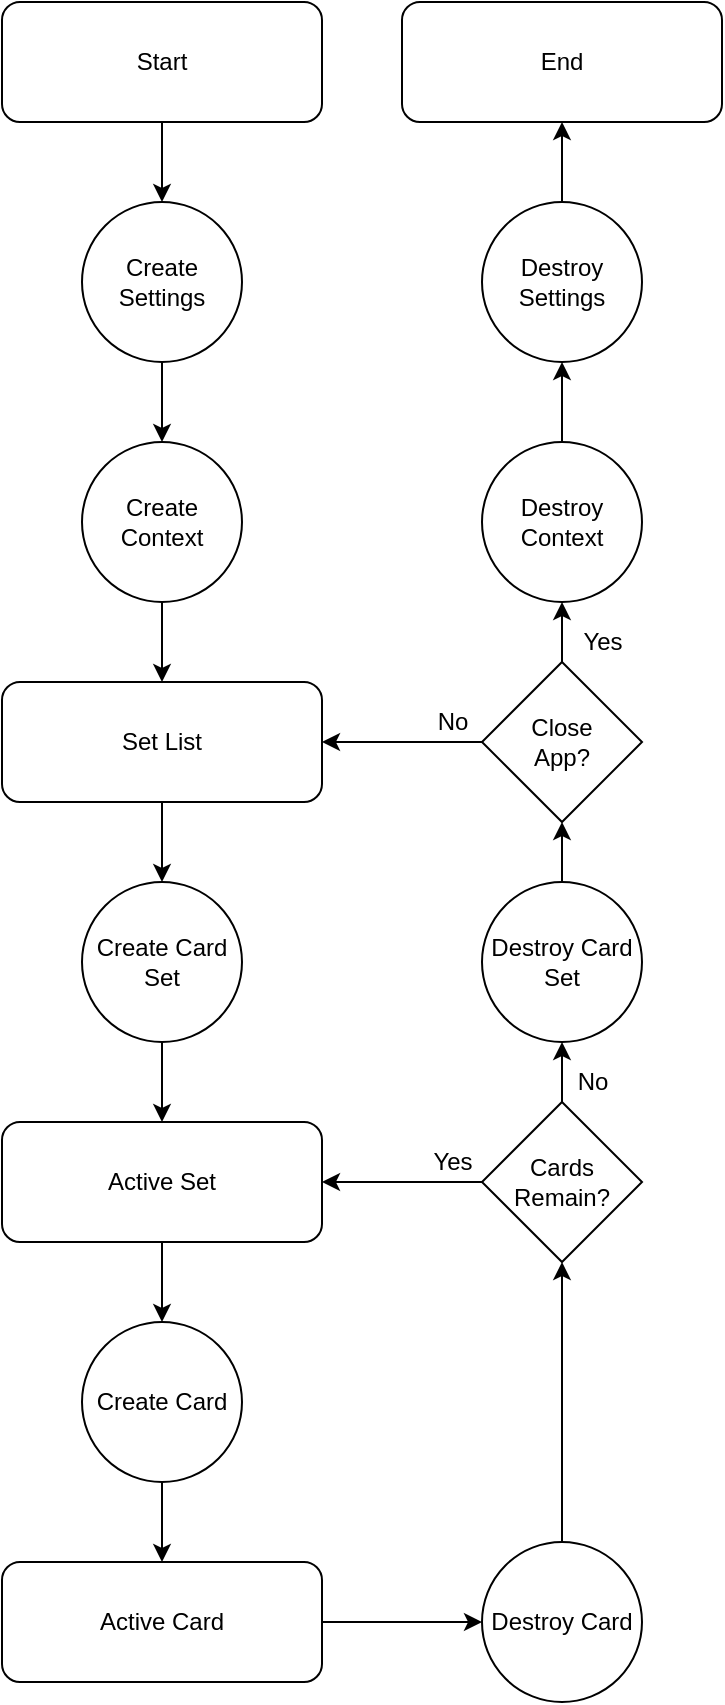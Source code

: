 <mxfile version="12.4.2" type="device" pages="1"><diagram id="yNrkU0gKMPn9ORjxunrn" name="Page-1"><mxGraphModel dx="1106" dy="767" grid="1" gridSize="10" guides="1" tooltips="1" connect="1" arrows="1" fold="1" page="1" pageScale="1" pageWidth="827" pageHeight="1169" math="0" shadow="0"><root><mxCell id="0"/><mxCell id="1" parent="0"/><mxCell id="b6x6vD7h8sF6UICzeZ6w-13" style="edgeStyle=orthogonalEdgeStyle;rounded=0;orthogonalLoop=1;jettySize=auto;html=1;exitX=0.5;exitY=1;exitDx=0;exitDy=0;entryX=0.5;entryY=0;entryDx=0;entryDy=0;" edge="1" parent="1" source="b6x6vD7h8sF6UICzeZ6w-1" target="b6x6vD7h8sF6UICzeZ6w-12"><mxGeometry relative="1" as="geometry"/></mxCell><mxCell id="b6x6vD7h8sF6UICzeZ6w-1" value="Start" style="rounded=1;whiteSpace=wrap;html=1;" vertex="1" parent="1"><mxGeometry x="40" y="20" width="160" height="60" as="geometry"/></mxCell><mxCell id="b6x6vD7h8sF6UICzeZ6w-7" style="edgeStyle=orthogonalEdgeStyle;rounded=0;orthogonalLoop=1;jettySize=auto;html=1;exitX=0.5;exitY=1;exitDx=0;exitDy=0;entryX=0.5;entryY=0;entryDx=0;entryDy=0;" edge="1" parent="1" source="b6x6vD7h8sF6UICzeZ6w-2" target="b6x6vD7h8sF6UICzeZ6w-3"><mxGeometry relative="1" as="geometry"/></mxCell><mxCell id="b6x6vD7h8sF6UICzeZ6w-2" value="Create Context" style="ellipse;whiteSpace=wrap;html=1;aspect=fixed;" vertex="1" parent="1"><mxGeometry x="80" y="240" width="80" height="80" as="geometry"/></mxCell><mxCell id="b6x6vD7h8sF6UICzeZ6w-9" style="edgeStyle=orthogonalEdgeStyle;rounded=0;orthogonalLoop=1;jettySize=auto;html=1;exitX=0.5;exitY=1;exitDx=0;exitDy=0;entryX=0.5;entryY=0;entryDx=0;entryDy=0;" edge="1" parent="1" source="b6x6vD7h8sF6UICzeZ6w-3" target="b6x6vD7h8sF6UICzeZ6w-4"><mxGeometry relative="1" as="geometry"/></mxCell><mxCell id="b6x6vD7h8sF6UICzeZ6w-3" value="Set List" style="rounded=1;whiteSpace=wrap;html=1;" vertex="1" parent="1"><mxGeometry x="40" y="360" width="160" height="60" as="geometry"/></mxCell><mxCell id="b6x6vD7h8sF6UICzeZ6w-10" style="edgeStyle=orthogonalEdgeStyle;rounded=0;orthogonalLoop=1;jettySize=auto;html=1;exitX=0.5;exitY=1;exitDx=0;exitDy=0;entryX=0.5;entryY=0;entryDx=0;entryDy=0;" edge="1" parent="1" source="b6x6vD7h8sF6UICzeZ6w-4" target="b6x6vD7h8sF6UICzeZ6w-5"><mxGeometry relative="1" as="geometry"/></mxCell><mxCell id="b6x6vD7h8sF6UICzeZ6w-4" value="Create Card Set" style="ellipse;whiteSpace=wrap;html=1;aspect=fixed;" vertex="1" parent="1"><mxGeometry x="80" y="460" width="80" height="80" as="geometry"/></mxCell><mxCell id="b6x6vD7h8sF6UICzeZ6w-11" style="edgeStyle=orthogonalEdgeStyle;rounded=0;orthogonalLoop=1;jettySize=auto;html=1;exitX=0.5;exitY=1;exitDx=0;exitDy=0;entryX=0.5;entryY=0;entryDx=0;entryDy=0;" edge="1" parent="1" source="b6x6vD7h8sF6UICzeZ6w-5" target="b6x6vD7h8sF6UICzeZ6w-6"><mxGeometry relative="1" as="geometry"/></mxCell><mxCell id="b6x6vD7h8sF6UICzeZ6w-5" value="Active Set" style="rounded=1;whiteSpace=wrap;html=1;" vertex="1" parent="1"><mxGeometry x="40" y="580" width="160" height="60" as="geometry"/></mxCell><mxCell id="b6x6vD7h8sF6UICzeZ6w-16" style="edgeStyle=orthogonalEdgeStyle;rounded=0;orthogonalLoop=1;jettySize=auto;html=1;exitX=0.5;exitY=1;exitDx=0;exitDy=0;entryX=0.5;entryY=0;entryDx=0;entryDy=0;" edge="1" parent="1" source="b6x6vD7h8sF6UICzeZ6w-6" target="b6x6vD7h8sF6UICzeZ6w-15"><mxGeometry relative="1" as="geometry"/></mxCell><mxCell id="b6x6vD7h8sF6UICzeZ6w-6" value="Create Card" style="ellipse;whiteSpace=wrap;html=1;aspect=fixed;" vertex="1" parent="1"><mxGeometry x="80" y="680" width="80" height="80" as="geometry"/></mxCell><mxCell id="b6x6vD7h8sF6UICzeZ6w-14" style="edgeStyle=orthogonalEdgeStyle;rounded=0;orthogonalLoop=1;jettySize=auto;html=1;exitX=0.5;exitY=1;exitDx=0;exitDy=0;entryX=0.5;entryY=0;entryDx=0;entryDy=0;" edge="1" parent="1" source="b6x6vD7h8sF6UICzeZ6w-12" target="b6x6vD7h8sF6UICzeZ6w-2"><mxGeometry relative="1" as="geometry"/></mxCell><mxCell id="b6x6vD7h8sF6UICzeZ6w-12" value="Create&lt;br&gt;Settings" style="ellipse;whiteSpace=wrap;html=1;aspect=fixed;" vertex="1" parent="1"><mxGeometry x="80" y="120" width="80" height="80" as="geometry"/></mxCell><mxCell id="b6x6vD7h8sF6UICzeZ6w-18" style="edgeStyle=orthogonalEdgeStyle;rounded=0;orthogonalLoop=1;jettySize=auto;html=1;exitX=1;exitY=0.5;exitDx=0;exitDy=0;entryX=0;entryY=0.5;entryDx=0;entryDy=0;" edge="1" parent="1" source="b6x6vD7h8sF6UICzeZ6w-15" target="b6x6vD7h8sF6UICzeZ6w-17"><mxGeometry relative="1" as="geometry"/></mxCell><mxCell id="b6x6vD7h8sF6UICzeZ6w-15" value="Active Card" style="rounded=1;whiteSpace=wrap;html=1;" vertex="1" parent="1"><mxGeometry x="40" y="800" width="160" height="60" as="geometry"/></mxCell><mxCell id="b6x6vD7h8sF6UICzeZ6w-20" style="edgeStyle=orthogonalEdgeStyle;rounded=0;orthogonalLoop=1;jettySize=auto;html=1;exitX=0.5;exitY=0;exitDx=0;exitDy=0;entryX=0.5;entryY=1;entryDx=0;entryDy=0;" edge="1" parent="1" source="b6x6vD7h8sF6UICzeZ6w-17" target="b6x6vD7h8sF6UICzeZ6w-19"><mxGeometry relative="1" as="geometry"/></mxCell><mxCell id="b6x6vD7h8sF6UICzeZ6w-17" value="Destroy Card" style="ellipse;whiteSpace=wrap;html=1;aspect=fixed;" vertex="1" parent="1"><mxGeometry x="280" y="790" width="80" height="80" as="geometry"/></mxCell><mxCell id="b6x6vD7h8sF6UICzeZ6w-21" style="edgeStyle=orthogonalEdgeStyle;rounded=0;orthogonalLoop=1;jettySize=auto;html=1;exitX=0;exitY=0.5;exitDx=0;exitDy=0;" edge="1" parent="1" source="b6x6vD7h8sF6UICzeZ6w-19" target="b6x6vD7h8sF6UICzeZ6w-5"><mxGeometry relative="1" as="geometry"/></mxCell><mxCell id="b6x6vD7h8sF6UICzeZ6w-24" style="edgeStyle=orthogonalEdgeStyle;rounded=0;orthogonalLoop=1;jettySize=auto;html=1;exitX=0.5;exitY=0;exitDx=0;exitDy=0;" edge="1" parent="1" source="b6x6vD7h8sF6UICzeZ6w-19" target="b6x6vD7h8sF6UICzeZ6w-23"><mxGeometry relative="1" as="geometry"/></mxCell><mxCell id="b6x6vD7h8sF6UICzeZ6w-19" value="Cards&lt;br&gt;Remain?" style="rhombus;whiteSpace=wrap;html=1;" vertex="1" parent="1"><mxGeometry x="280" y="570" width="80" height="80" as="geometry"/></mxCell><mxCell id="b6x6vD7h8sF6UICzeZ6w-27" style="edgeStyle=orthogonalEdgeStyle;rounded=0;orthogonalLoop=1;jettySize=auto;html=1;exitX=0.5;exitY=0;exitDx=0;exitDy=0;entryX=0.5;entryY=1;entryDx=0;entryDy=0;" edge="1" parent="1" source="b6x6vD7h8sF6UICzeZ6w-23" target="b6x6vD7h8sF6UICzeZ6w-25"><mxGeometry relative="1" as="geometry"/></mxCell><mxCell id="b6x6vD7h8sF6UICzeZ6w-23" value="Destroy Card&lt;br&gt;Set" style="ellipse;whiteSpace=wrap;html=1;aspect=fixed;" vertex="1" parent="1"><mxGeometry x="280" y="460" width="80" height="80" as="geometry"/></mxCell><mxCell id="b6x6vD7h8sF6UICzeZ6w-26" style="edgeStyle=orthogonalEdgeStyle;rounded=0;orthogonalLoop=1;jettySize=auto;html=1;exitX=0;exitY=0.5;exitDx=0;exitDy=0;entryX=1;entryY=0.5;entryDx=0;entryDy=0;" edge="1" parent="1" source="b6x6vD7h8sF6UICzeZ6w-25" target="b6x6vD7h8sF6UICzeZ6w-3"><mxGeometry relative="1" as="geometry"/></mxCell><mxCell id="b6x6vD7h8sF6UICzeZ6w-31" style="edgeStyle=orthogonalEdgeStyle;rounded=0;orthogonalLoop=1;jettySize=auto;html=1;exitX=0.5;exitY=0;exitDx=0;exitDy=0;entryX=0.5;entryY=1;entryDx=0;entryDy=0;" edge="1" parent="1" source="b6x6vD7h8sF6UICzeZ6w-25" target="b6x6vD7h8sF6UICzeZ6w-28"><mxGeometry relative="1" as="geometry"/></mxCell><mxCell id="b6x6vD7h8sF6UICzeZ6w-25" value="Close&lt;br&gt;App?" style="rhombus;whiteSpace=wrap;html=1;" vertex="1" parent="1"><mxGeometry x="280" y="350" width="80" height="80" as="geometry"/></mxCell><mxCell id="b6x6vD7h8sF6UICzeZ6w-32" style="edgeStyle=orthogonalEdgeStyle;rounded=0;orthogonalLoop=1;jettySize=auto;html=1;exitX=0.5;exitY=0;exitDx=0;exitDy=0;entryX=0.5;entryY=1;entryDx=0;entryDy=0;" edge="1" parent="1" source="b6x6vD7h8sF6UICzeZ6w-28" target="b6x6vD7h8sF6UICzeZ6w-29"><mxGeometry relative="1" as="geometry"/></mxCell><mxCell id="b6x6vD7h8sF6UICzeZ6w-28" value="Destroy Context" style="ellipse;whiteSpace=wrap;html=1;aspect=fixed;" vertex="1" parent="1"><mxGeometry x="280" y="240" width="80" height="80" as="geometry"/></mxCell><mxCell id="b6x6vD7h8sF6UICzeZ6w-33" style="edgeStyle=orthogonalEdgeStyle;rounded=0;orthogonalLoop=1;jettySize=auto;html=1;exitX=0.5;exitY=0;exitDx=0;exitDy=0;entryX=0.5;entryY=1;entryDx=0;entryDy=0;" edge="1" parent="1" source="b6x6vD7h8sF6UICzeZ6w-29" target="b6x6vD7h8sF6UICzeZ6w-30"><mxGeometry relative="1" as="geometry"/></mxCell><mxCell id="b6x6vD7h8sF6UICzeZ6w-29" value="Destroy&lt;br&gt;Settings" style="ellipse;whiteSpace=wrap;html=1;aspect=fixed;" vertex="1" parent="1"><mxGeometry x="280" y="120" width="80" height="80" as="geometry"/></mxCell><mxCell id="b6x6vD7h8sF6UICzeZ6w-30" value="End" style="rounded=1;whiteSpace=wrap;html=1;" vertex="1" parent="1"><mxGeometry x="240" y="20" width="160" height="60" as="geometry"/></mxCell><mxCell id="b6x6vD7h8sF6UICzeZ6w-34" value="No" style="text;html=1;align=center;verticalAlign=middle;resizable=0;points=[];;autosize=1;" vertex="1" parent="1"><mxGeometry x="250" y="370" width="30" height="20" as="geometry"/></mxCell><mxCell id="b6x6vD7h8sF6UICzeZ6w-35" value="Yes" style="text;html=1;align=center;verticalAlign=middle;resizable=0;points=[];;autosize=1;" vertex="1" parent="1"><mxGeometry x="245" y="590" width="40" height="20" as="geometry"/></mxCell><mxCell id="b6x6vD7h8sF6UICzeZ6w-36" value="Yes" style="text;html=1;align=center;verticalAlign=middle;resizable=0;points=[];;autosize=1;" vertex="1" parent="1"><mxGeometry x="320" y="330" width="40" height="20" as="geometry"/></mxCell><mxCell id="b6x6vD7h8sF6UICzeZ6w-37" value="No" style="text;html=1;align=center;verticalAlign=middle;resizable=0;points=[];;autosize=1;" vertex="1" parent="1"><mxGeometry x="320" y="550" width="30" height="20" as="geometry"/></mxCell></root></mxGraphModel></diagram></mxfile>